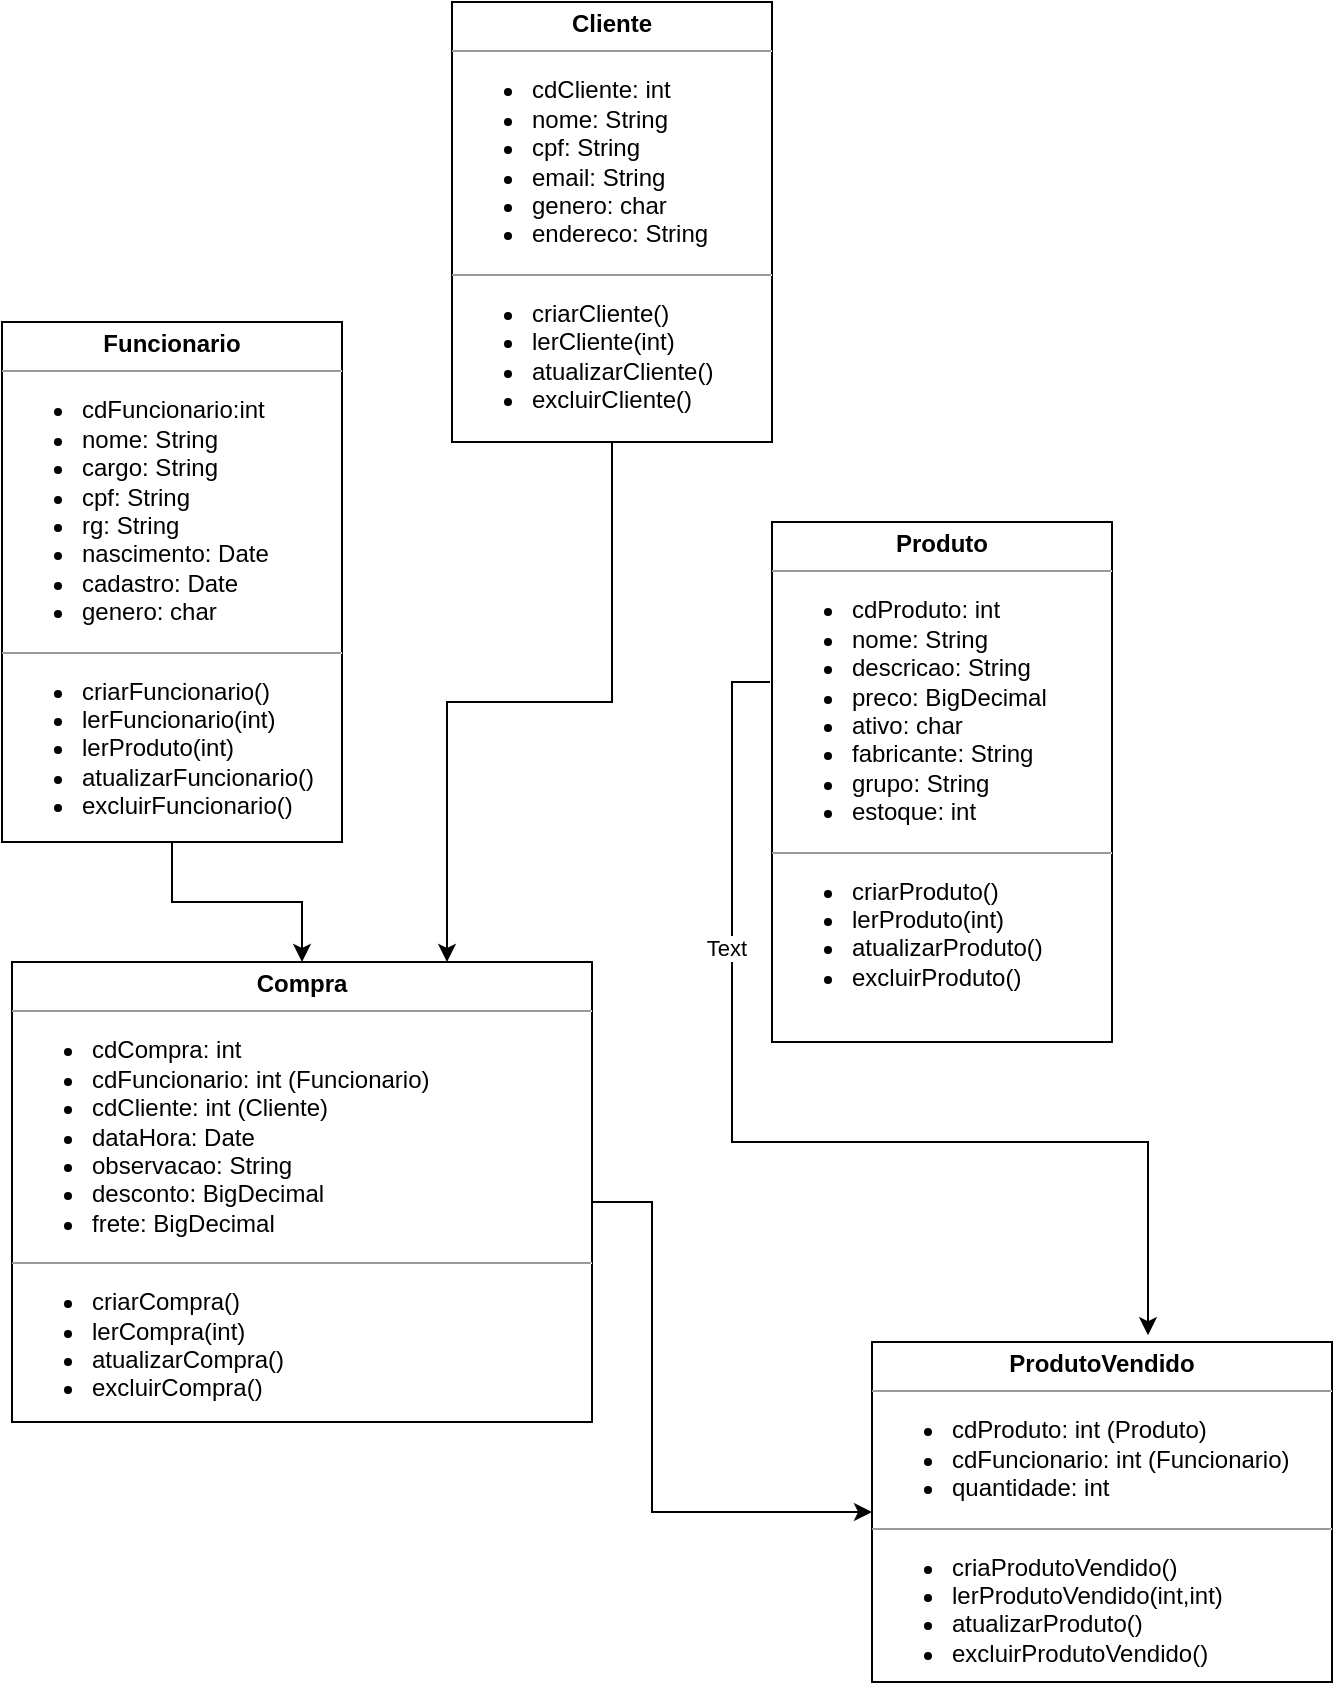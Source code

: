 <mxfile version="21.6.8" type="github">
  <diagram name="Página-1" id="Qzn0qPf9PI4gwN_pM8Xa">
    <mxGraphModel dx="1179" dy="691" grid="1" gridSize="10" guides="1" tooltips="1" connect="1" arrows="1" fold="1" page="1" pageScale="1" pageWidth="827" pageHeight="1169" math="0" shadow="0">
      <root>
        <mxCell id="0" />
        <mxCell id="1" parent="0" />
        <mxCell id="mcggorZkaUmIbYxfzcQU-14" value="" style="edgeStyle=orthogonalEdgeStyle;rounded=0;orthogonalLoop=1;jettySize=auto;html=1;entryX=0.75;entryY=0;entryDx=0;entryDy=0;" edge="1" parent="1" source="mcggorZkaUmIbYxfzcQU-1" target="mcggorZkaUmIbYxfzcQU-5">
          <mxGeometry relative="1" as="geometry">
            <mxPoint x="360" y="570" as="targetPoint" />
          </mxGeometry>
        </mxCell>
        <mxCell id="mcggorZkaUmIbYxfzcQU-1" value="&lt;p style=&quot;margin:0px;margin-top:4px;text-align:center;&quot;&gt;&lt;b&gt;Cliente&lt;/b&gt;&lt;/p&gt;&lt;hr size=&quot;1&quot;&gt;&lt;p style=&quot;margin:0px;margin-left:4px;&quot;&gt;&lt;/p&gt;&lt;ul&gt;&lt;li&gt;cdCliente: int&lt;/li&gt;&lt;li&gt;nome: String&lt;/li&gt;&lt;li&gt;cpf: String&lt;/li&gt;&lt;li&gt;email: String&lt;/li&gt;&lt;li&gt;genero: char&lt;/li&gt;&lt;li&gt;endereco: String&lt;/li&gt;&lt;/ul&gt;&lt;p&gt;&lt;/p&gt;&lt;hr size=&quot;1&quot;&gt;&lt;p style=&quot;margin:0px;margin-left:4px;&quot;&gt;&lt;/p&gt;&lt;ul&gt;&lt;li&gt;criarCliente()&lt;/li&gt;&lt;li&gt;lerCliente(int)&lt;/li&gt;&lt;li&gt;atualizarCliente()&lt;/li&gt;&lt;li&gt;excluirCliente()&lt;/li&gt;&lt;/ul&gt;&lt;p&gt;&lt;/p&gt;" style="verticalAlign=top;align=left;overflow=fill;fontSize=12;fontFamily=Helvetica;html=1;whiteSpace=wrap;" vertex="1" parent="1">
          <mxGeometry x="280" y="160" width="160" height="220" as="geometry" />
        </mxCell>
        <mxCell id="mcggorZkaUmIbYxfzcQU-8" value="" style="edgeStyle=orthogonalEdgeStyle;rounded=0;orthogonalLoop=1;jettySize=auto;html=1;" edge="1" parent="1" source="mcggorZkaUmIbYxfzcQU-3" target="mcggorZkaUmIbYxfzcQU-5">
          <mxGeometry relative="1" as="geometry" />
        </mxCell>
        <mxCell id="mcggorZkaUmIbYxfzcQU-3" value="&lt;p style=&quot;margin:0px;margin-top:4px;text-align:center;&quot;&gt;&lt;b&gt;Funcionario&lt;/b&gt;&lt;/p&gt;&lt;hr size=&quot;1&quot;&gt;&lt;p style=&quot;margin:0px;margin-left:4px;&quot;&gt;&lt;/p&gt;&lt;ul&gt;&lt;li style=&quot;border-color: var(--border-color);&quot;&gt;cdFuncionario:int&lt;/li&gt;&lt;li style=&quot;border-color: var(--border-color);&quot;&gt;nome: String&lt;/li&gt;&lt;li style=&quot;border-color: var(--border-color);&quot;&gt;cargo: String&lt;/li&gt;&lt;li style=&quot;border-color: var(--border-color);&quot;&gt;cpf: String&lt;/li&gt;&lt;li style=&quot;border-color: var(--border-color);&quot;&gt;rg: String&lt;/li&gt;&lt;li style=&quot;border-color: var(--border-color);&quot;&gt;nascimento: Date&lt;/li&gt;&lt;li style=&quot;border-color: var(--border-color);&quot;&gt;cadastro: Date&lt;/li&gt;&lt;li&gt;genero: char&lt;/li&gt;&lt;/ul&gt;&lt;p&gt;&lt;/p&gt;&lt;hr size=&quot;1&quot;&gt;&lt;p style=&quot;margin:0px;margin-left:4px;&quot;&gt;&lt;/p&gt;&lt;ul&gt;&lt;li style=&quot;border-color: var(--border-color);&quot;&gt;criarFuncionario()&lt;/li&gt;&lt;li style=&quot;border-color: var(--border-color);&quot;&gt;&lt;span style=&quot;border-color: var(--border-color); background-color: initial;&quot;&gt;lerFuncionario(int)&lt;/span&gt;&lt;/li&gt;&lt;li style=&quot;border-color: var(--border-color);&quot;&gt;&lt;span style=&quot;border-color: var(--border-color); background-color: initial;&quot;&gt;lerProduto(int)&lt;/span&gt;&lt;/li&gt;&lt;li style=&quot;border-color: var(--border-color);&quot;&gt;&lt;span style=&quot;border-color: var(--border-color); background-color: initial;&quot;&gt;atualizarFuncionario()&amp;nbsp;&lt;/span&gt;&lt;/li&gt;&lt;li style=&quot;border-color: var(--border-color);&quot;&gt;&lt;span style=&quot;border-color: var(--border-color); background-color: initial;&quot;&gt;excluirFuncionario()&lt;/span&gt;&lt;/li&gt;&lt;/ul&gt;&lt;p&gt;&lt;/p&gt;" style="verticalAlign=top;align=left;overflow=fill;fontSize=12;fontFamily=Helvetica;html=1;whiteSpace=wrap;" vertex="1" parent="1">
          <mxGeometry x="55" y="320" width="170" height="260" as="geometry" />
        </mxCell>
        <mxCell id="mcggorZkaUmIbYxfzcQU-9" value="" style="edgeStyle=orthogonalEdgeStyle;rounded=0;orthogonalLoop=1;jettySize=auto;html=1;entryX=0.6;entryY=-0.02;entryDx=0;entryDy=0;entryPerimeter=0;" edge="1" parent="1" target="mcggorZkaUmIbYxfzcQU-6">
          <mxGeometry relative="1" as="geometry">
            <mxPoint x="439" y="500" as="sourcePoint" />
            <mxPoint x="250" y="530" as="targetPoint" />
            <Array as="points">
              <mxPoint x="420" y="500" />
              <mxPoint x="420" y="730" />
              <mxPoint x="628" y="730" />
            </Array>
          </mxGeometry>
        </mxCell>
        <mxCell id="mcggorZkaUmIbYxfzcQU-10" value="Text" style="edgeLabel;html=1;align=center;verticalAlign=middle;resizable=0;points=[];" vertex="1" connectable="0" parent="mcggorZkaUmIbYxfzcQU-9">
          <mxGeometry x="-0.451" y="-3" relative="1" as="geometry">
            <mxPoint as="offset" />
          </mxGeometry>
        </mxCell>
        <mxCell id="mcggorZkaUmIbYxfzcQU-4" value="&lt;p style=&quot;margin:0px;margin-top:4px;text-align:center;&quot;&gt;&lt;b&gt;Produto&lt;/b&gt;&lt;/p&gt;&lt;hr size=&quot;1&quot;&gt;&lt;p style=&quot;margin:0px;margin-left:4px;&quot;&gt;&lt;/p&gt;&lt;ul&gt;&lt;li style=&quot;border-color: var(--border-color);&quot;&gt;cdProduto: int&lt;/li&gt;&lt;li style=&quot;border-color: var(--border-color);&quot;&gt;nome: String&lt;/li&gt;&lt;li style=&quot;border-color: var(--border-color);&quot;&gt;descricao: String&lt;/li&gt;&lt;li style=&quot;border-color: var(--border-color);&quot;&gt;preco: BigDecimal&lt;/li&gt;&lt;li style=&quot;border-color: var(--border-color);&quot;&gt;ativo: char&lt;/li&gt;&lt;li style=&quot;border-color: var(--border-color);&quot;&gt;fabricante: String&lt;/li&gt;&lt;li style=&quot;border-color: var(--border-color);&quot;&gt;grupo: String&lt;/li&gt;&lt;li style=&quot;border-color: var(--border-color);&quot;&gt;estoque: int&lt;br&gt;&lt;/li&gt;&lt;/ul&gt;&lt;p&gt;&lt;/p&gt;&lt;hr size=&quot;1&quot;&gt;&lt;p style=&quot;margin:0px;margin-left:4px;&quot;&gt;&lt;/p&gt;&lt;ul&gt;&lt;li style=&quot;border-color: var(--border-color);&quot;&gt;criarProduto()&lt;/li&gt;&lt;li style=&quot;border-color: var(--border-color);&quot;&gt;&lt;span style=&quot;border-color: var(--border-color); background-color: initial;&quot;&gt;lerProduto(int)&lt;/span&gt;&lt;/li&gt;&lt;li style=&quot;border-color: var(--border-color);&quot;&gt;&lt;span style=&quot;border-color: var(--border-color); background-color: initial;&quot;&gt;atualizarProduto()&amp;nbsp;&lt;/span&gt;&lt;/li&gt;&lt;li style=&quot;border-color: var(--border-color);&quot;&gt;&lt;span style=&quot;border-color: var(--border-color); background-color: initial;&quot;&gt;excluirProduto()&lt;/span&gt;&lt;/li&gt;&lt;/ul&gt;&lt;p&gt;&lt;/p&gt;" style="verticalAlign=top;align=left;overflow=fill;fontSize=12;fontFamily=Helvetica;html=1;whiteSpace=wrap;" vertex="1" parent="1">
          <mxGeometry x="440" y="420" width="170" height="260" as="geometry" />
        </mxCell>
        <mxCell id="mcggorZkaUmIbYxfzcQU-12" value="" style="edgeStyle=orthogonalEdgeStyle;rounded=0;orthogonalLoop=1;jettySize=auto;html=1;entryX=0;entryY=0.5;entryDx=0;entryDy=0;" edge="1" parent="1" target="mcggorZkaUmIbYxfzcQU-6">
          <mxGeometry relative="1" as="geometry">
            <mxPoint x="330" y="760" as="sourcePoint" />
            <mxPoint x="460" y="915" as="targetPoint" />
            <Array as="points">
              <mxPoint x="380" y="760" />
              <mxPoint x="380" y="915" />
            </Array>
          </mxGeometry>
        </mxCell>
        <mxCell id="mcggorZkaUmIbYxfzcQU-5" value="&lt;p style=&quot;margin:0px;margin-top:4px;text-align:center;&quot;&gt;&lt;b&gt;Compra&lt;/b&gt;&lt;/p&gt;&lt;hr size=&quot;1&quot;&gt;&lt;p style=&quot;margin:0px;margin-left:4px;&quot;&gt;&lt;/p&gt;&lt;ul&gt;&lt;li style=&quot;border-color: var(--border-color);&quot;&gt;cdCompra: int&lt;/li&gt;&lt;li style=&quot;border-color: var(--border-color);&quot;&gt;cdFuncionario: int (Funcionario)&lt;/li&gt;&lt;li style=&quot;border-color: var(--border-color);&quot;&gt;cdCliente: int (Cliente)&lt;/li&gt;&lt;li style=&quot;border-color: var(--border-color);&quot;&gt;dataHora: Date&lt;/li&gt;&lt;li style=&quot;border-color: var(--border-color);&quot;&gt;observacao: String&lt;/li&gt;&lt;li style=&quot;border-color: var(--border-color);&quot;&gt;desconto: BigDecimal&lt;/li&gt;&lt;li style=&quot;border-color: var(--border-color);&quot;&gt;frete: BigDecimal&lt;/li&gt;&lt;/ul&gt;&lt;p&gt;&lt;/p&gt;&lt;hr size=&quot;1&quot;&gt;&lt;p style=&quot;margin:0px;margin-left:4px;&quot;&gt;&lt;/p&gt;&lt;ul&gt;&lt;li style=&quot;border-color: var(--border-color);&quot;&gt;criarCompra()&lt;/li&gt;&lt;li style=&quot;border-color: var(--border-color);&quot;&gt;&lt;span style=&quot;border-color: var(--border-color); background-color: initial;&quot;&gt;lerCompra(int)&lt;/span&gt;&lt;/li&gt;&lt;li style=&quot;border-color: var(--border-color);&quot;&gt;&lt;span style=&quot;border-color: var(--border-color); background-color: initial;&quot;&gt;atualizarCompra()&amp;nbsp;&lt;/span&gt;&lt;/li&gt;&lt;li style=&quot;border-color: var(--border-color);&quot;&gt;&lt;span style=&quot;border-color: var(--border-color); background-color: initial;&quot;&gt;excluirCompra()&lt;/span&gt;&lt;/li&gt;&lt;/ul&gt;&lt;p&gt;&lt;/p&gt;" style="verticalAlign=top;align=left;overflow=fill;fontSize=12;fontFamily=Helvetica;html=1;whiteSpace=wrap;" vertex="1" parent="1">
          <mxGeometry x="60" y="640" width="290" height="230" as="geometry" />
        </mxCell>
        <mxCell id="mcggorZkaUmIbYxfzcQU-6" value="&lt;p style=&quot;margin:0px;margin-top:4px;text-align:center;&quot;&gt;&lt;b&gt;ProdutoVendido&lt;/b&gt;&lt;/p&gt;&lt;hr size=&quot;1&quot;&gt;&lt;p style=&quot;margin:0px;margin-left:4px;&quot;&gt;&lt;/p&gt;&lt;ul&gt;&lt;li style=&quot;border-color: var(--border-color);&quot;&gt;cdProduto: int (Produto)&lt;/li&gt;&lt;li style=&quot;border-color: var(--border-color);&quot;&gt;cdFuncionario: int (Funcionario)&lt;/li&gt;&lt;li style=&quot;border-color: var(--border-color);&quot;&gt;quantidade: int&lt;/li&gt;&lt;/ul&gt;&lt;p&gt;&lt;/p&gt;&lt;hr size=&quot;1&quot;&gt;&lt;p style=&quot;margin:0px;margin-left:4px;&quot;&gt;&lt;/p&gt;&lt;ul&gt;&lt;li style=&quot;border-color: var(--border-color);&quot;&gt;criaProdutoVendido()&lt;/li&gt;&lt;li style=&quot;border-color: var(--border-color);&quot;&gt;&lt;span style=&quot;border-color: var(--border-color); background-color: initial;&quot;&gt;lerProdutoVendido(int,int)&lt;/span&gt;&lt;/li&gt;&lt;li style=&quot;border-color: var(--border-color);&quot;&gt;&lt;span style=&quot;border-color: var(--border-color); background-color: initial;&quot;&gt;atualizarProduto()&lt;/span&gt;&lt;/li&gt;&lt;li style=&quot;border-color: var(--border-color);&quot;&gt;&lt;span style=&quot;border-color: var(--border-color); background-color: initial;&quot;&gt;excluirProdutoVendido()&lt;/span&gt;&lt;/li&gt;&lt;/ul&gt;&lt;p&gt;&lt;/p&gt;" style="verticalAlign=top;align=left;overflow=fill;fontSize=12;fontFamily=Helvetica;html=1;whiteSpace=wrap;" vertex="1" parent="1">
          <mxGeometry x="490" y="830" width="230" height="170" as="geometry" />
        </mxCell>
      </root>
    </mxGraphModel>
  </diagram>
</mxfile>
